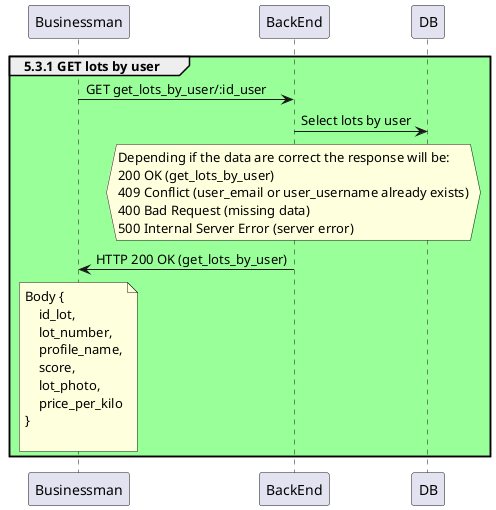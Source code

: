 @startuml

    group #99FF99 5.3.1 GET lots by user

        Businessman -> BackEnd: GET get_lots_by_user/:id_user



        BackEnd -> DB: Select lots by user

        hnote over BackEnd
            Depending if the data are correct the response will be:
            200 OK (get_lots_by_user)
            409 Conflict (user_email or user_username already exists)
            400 Bad Request (missing data)
            500 Internal Server Error (server error)
        endnote


        BackEnd -> Businessman: HTTP 200 OK (get_lots_by_user)

        note over Businessman
        Body {
            id_lot,
            lot_number,
            profile_name,
            score,
            lot_photo,
            price_per_kilo
        }

        endnote
    
    end group 

@enduml